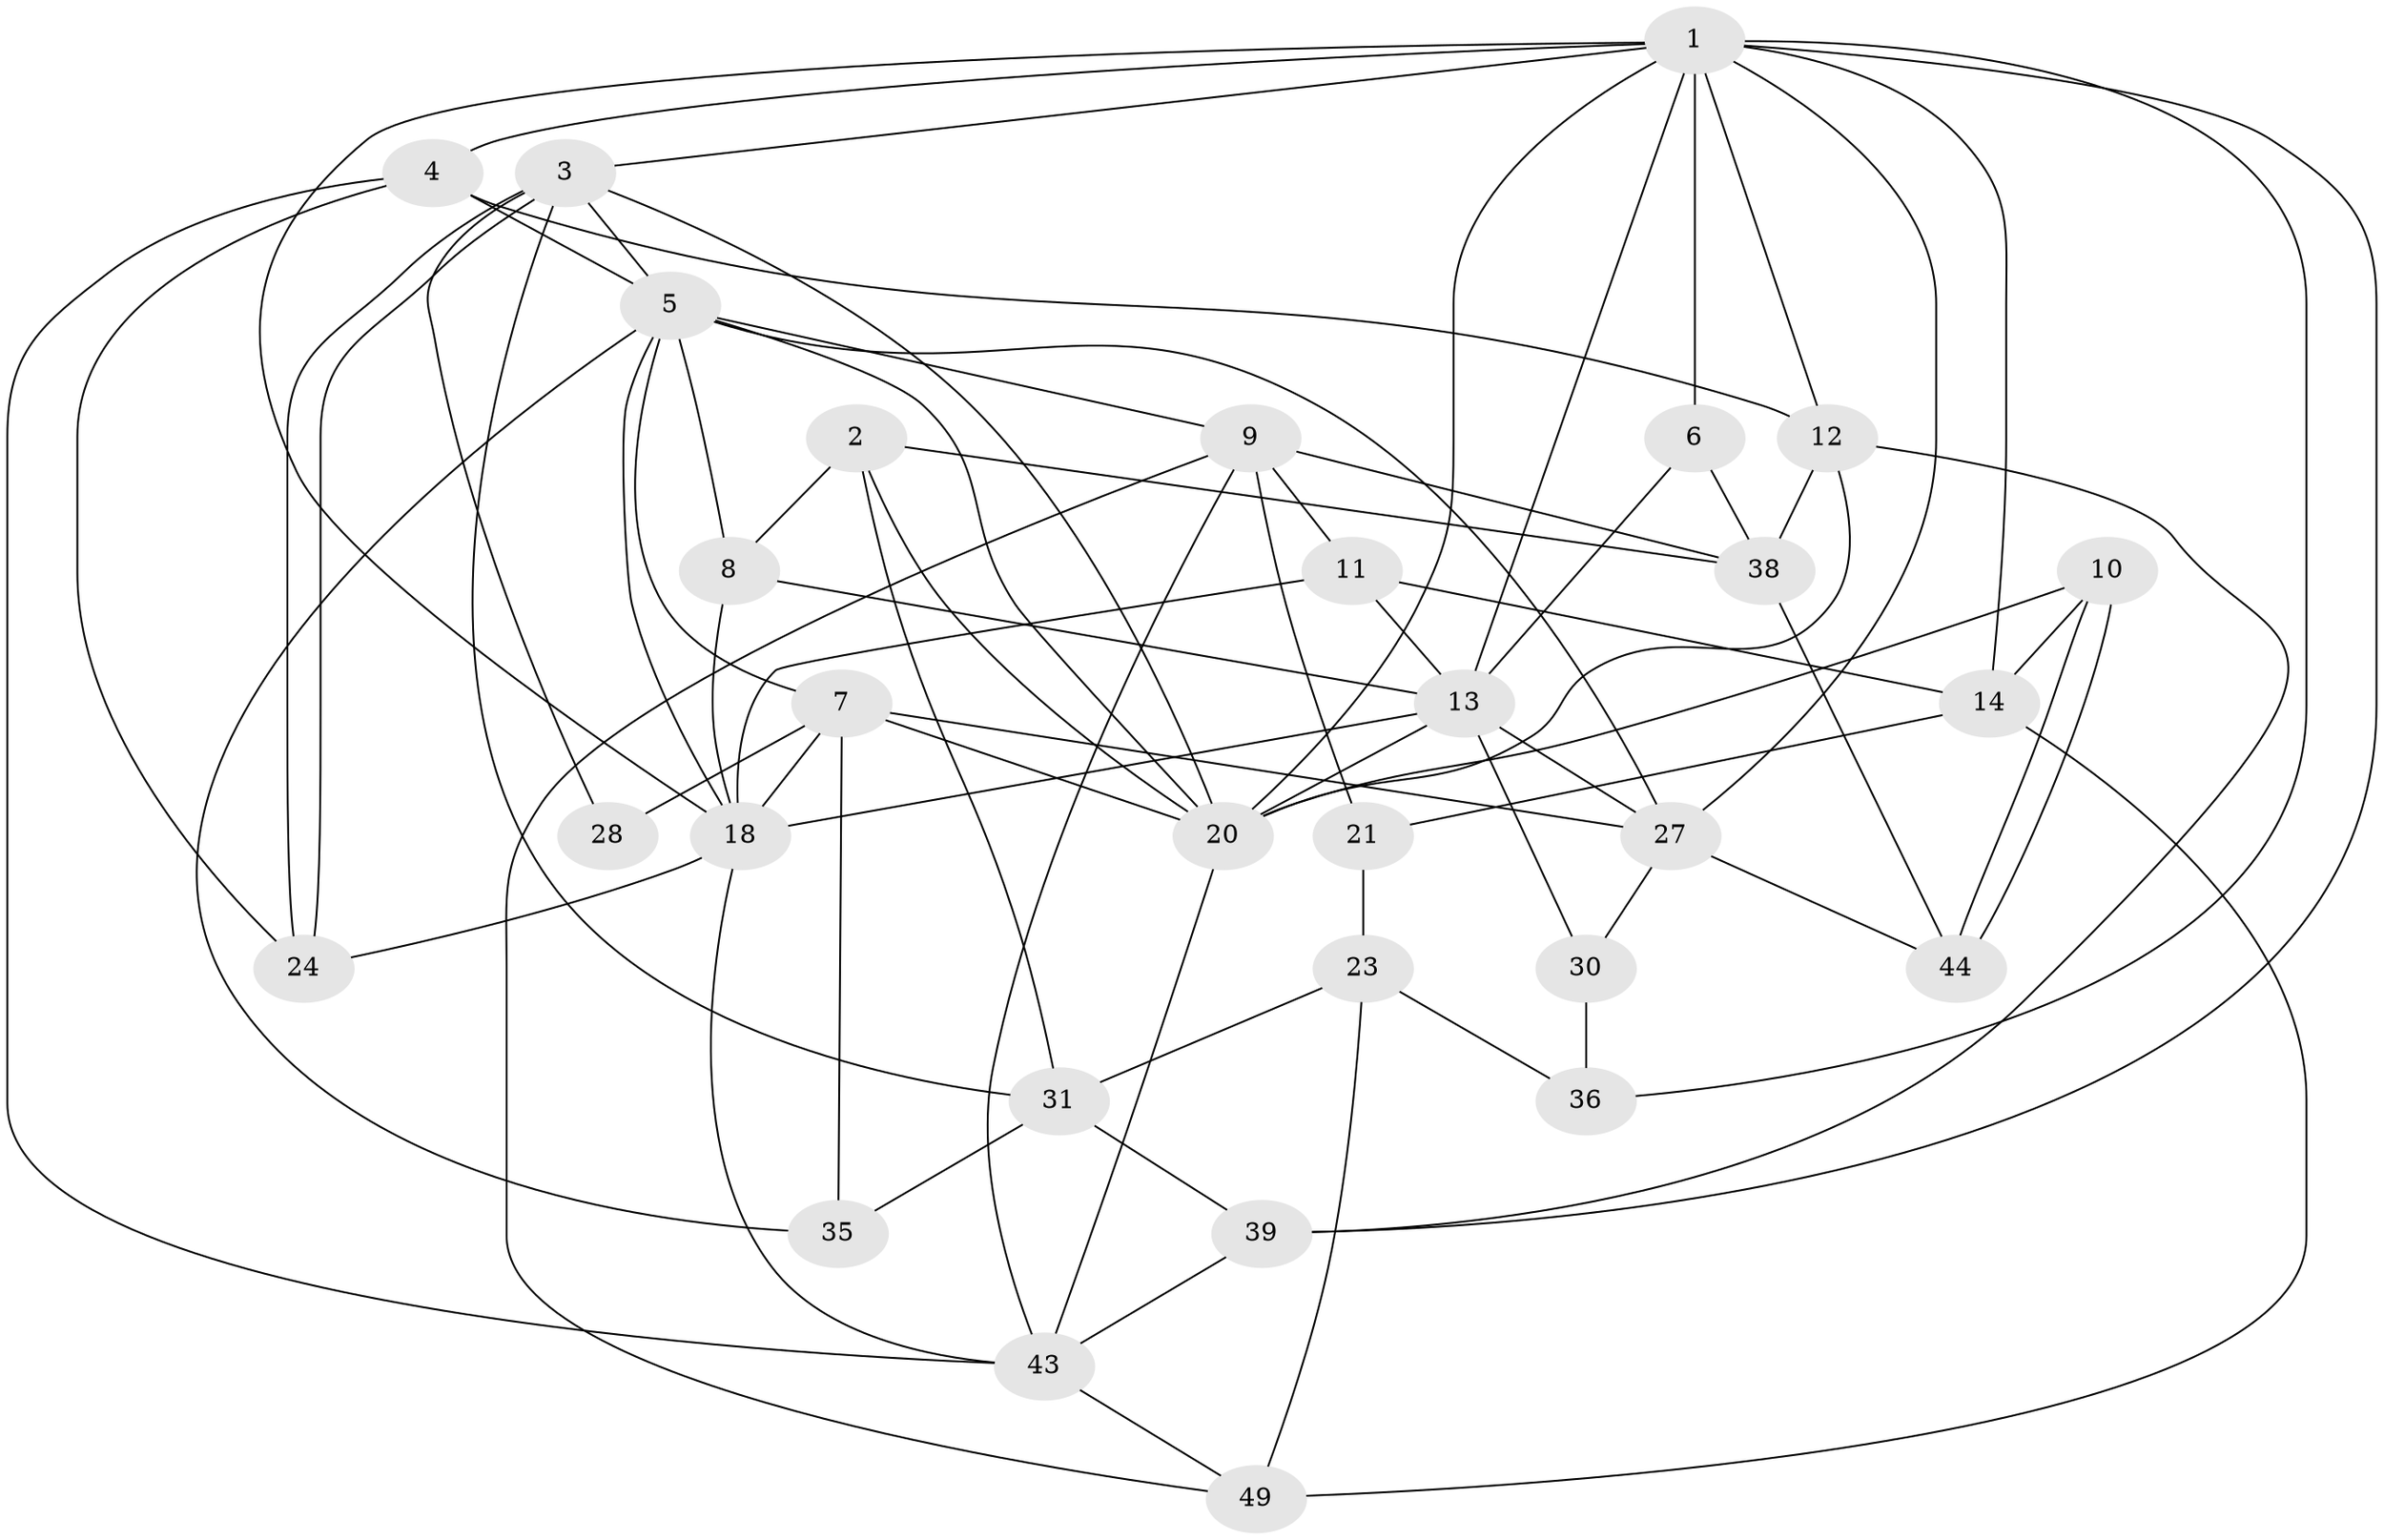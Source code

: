 // original degree distribution, {4: 0.36, 5: 0.16, 3: 0.28, 6: 0.08, 2: 0.08, 7: 0.04}
// Generated by graph-tools (version 1.1) at 2025/18/03/04/25 18:18:39]
// undirected, 30 vertices, 77 edges
graph export_dot {
graph [start="1"]
  node [color=gray90,style=filled];
  1 [super="+26+17"];
  2 [super="+50"];
  3 [super="+19+47"];
  4;
  5 [super="+37"];
  6;
  7 [super="+46"];
  8;
  9 [super="+25"];
  10;
  11 [super="+22"];
  12;
  13 [super="+42+16"];
  14 [super="+33+15"];
  18 [super="+34+45+29+41"];
  20 [super="+32"];
  21;
  23 [super="+48"];
  24;
  27;
  28;
  30;
  31;
  35;
  36;
  38;
  39;
  43;
  44;
  49;
  1 -- 6;
  1 -- 4;
  1 -- 18;
  1 -- 36;
  1 -- 12;
  1 -- 13;
  1 -- 14;
  1 -- 3;
  1 -- 27;
  1 -- 20;
  1 -- 39;
  2 -- 31;
  2 -- 38;
  2 -- 8;
  2 -- 20;
  3 -- 20;
  3 -- 24;
  3 -- 24;
  3 -- 28;
  3 -- 5;
  3 -- 31;
  4 -- 43;
  4 -- 12;
  4 -- 5;
  4 -- 24;
  5 -- 35;
  5 -- 7;
  5 -- 8;
  5 -- 9;
  5 -- 20;
  5 -- 27;
  5 -- 18;
  6 -- 38;
  6 -- 13;
  7 -- 35;
  7 -- 20;
  7 -- 27;
  7 -- 28;
  7 -- 18;
  8 -- 13;
  8 -- 18;
  9 -- 49;
  9 -- 21 [weight=2];
  9 -- 43;
  9 -- 38;
  9 -- 11;
  10 -- 44;
  10 -- 44;
  10 -- 14;
  10 -- 20;
  11 -- 14;
  11 -- 13;
  11 -- 18;
  12 -- 39;
  12 -- 20;
  12 -- 38;
  13 -- 27;
  13 -- 20;
  13 -- 30;
  13 -- 18;
  14 -- 49;
  14 -- 21;
  18 -- 43;
  18 -- 24;
  20 -- 43;
  21 -- 23;
  23 -- 49;
  23 -- 31;
  23 -- 36;
  27 -- 30;
  27 -- 44;
  30 -- 36;
  31 -- 39;
  31 -- 35;
  38 -- 44;
  39 -- 43;
  43 -- 49;
}
